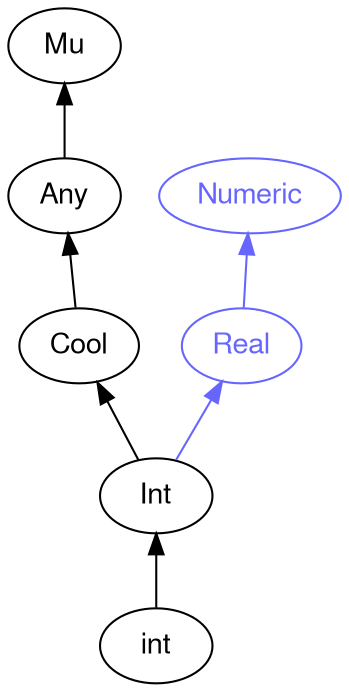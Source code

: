 digraph "perl6-type-graph" {
    rankdir=BT;
    splines=polyline;
    overlap=false; 
    graph [truecolor=true bgcolor="#FFFFFF"];
    // Types
    "int" [color="#000000", fontcolor="#000000", href="/type/int", fontname="FreeSans"];
    "Mu" [color="#000000", fontcolor="#000000", href="/type/Mu", fontname="FreeSans"];
    "Any" [color="#000000", fontcolor="#000000", href="/type/Any", fontname="FreeSans"];
    "Cool" [color="#000000", fontcolor="#000000", href="/type/Cool", fontname="FreeSans"];
    "Numeric" [color="#6666FF", fontcolor="#6666FF", href="/type/Numeric", fontname="FreeSans"];
    "Real" [color="#6666FF", fontcolor="#6666FF", href="/type/Real", fontname="FreeSans"];
    "Int" [color="#000000", fontcolor="#000000", href="/type/Int", fontname="FreeSans"];

    // Superclasses
    "int" -> "Int" [color="#000000"];
    "Any" -> "Mu" [color="#000000"];
    "Cool" -> "Any" [color="#000000"];
    "Int" -> "Cool" [color="#000000"];

    // Roles
    "Real" -> "Numeric" [color="#6666FF"];
    "Int" -> "Real" [color="#6666FF"];
}

